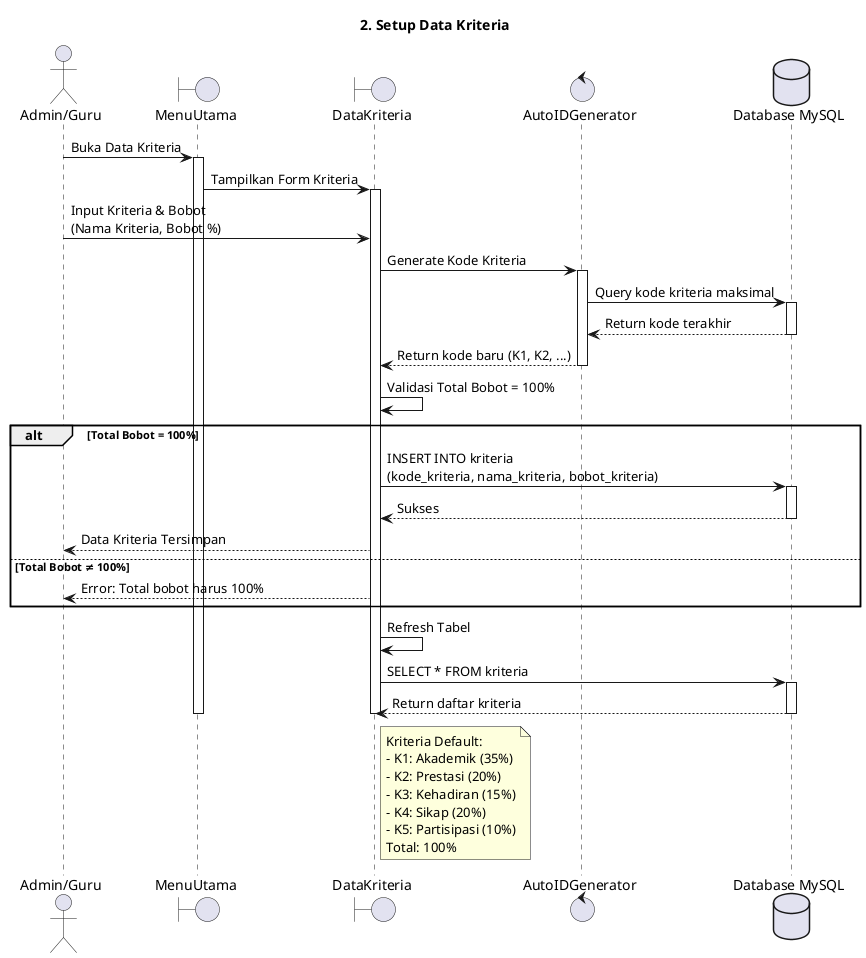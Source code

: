 @startuml Sequence_2_Data_Kriteria

title 2. Setup Data Kriteria

actor "Admin/Guru" as User
boundary "MenuUtama" as Menu
boundary "DataKriteria" as KriteriaUI
control "AutoIDGenerator" as IDGen
database "Database MySQL" as DB

User -> Menu: Buka Data Kriteria
activate Menu

Menu -> KriteriaUI: Tampilkan Form Kriteria
activate KriteriaUI

User -> KriteriaUI: Input Kriteria & Bobot\n(Nama Kriteria, Bobot %)

KriteriaUI -> IDGen: Generate Kode Kriteria
activate IDGen
IDGen -> DB: Query kode kriteria maksimal
activate DB
DB --> IDGen: Return kode terakhir
deactivate DB
IDGen --> KriteriaUI: Return kode baru (K1, K2, ...)
deactivate IDGen

KriteriaUI -> KriteriaUI: Validasi Total Bobot = 100%

alt Total Bobot = 100%
    KriteriaUI -> DB: INSERT INTO kriteria\n(kode_kriteria, nama_kriteria, bobot_kriteria)
    activate DB
    DB --> KriteriaUI: Sukses
    deactivate DB
    
    KriteriaUI --> User: Data Kriteria Tersimpan
else Total Bobot ≠ 100%
    KriteriaUI --> User: Error: Total bobot harus 100%
end

KriteriaUI -> KriteriaUI: Refresh Tabel
KriteriaUI -> DB: SELECT * FROM kriteria
activate DB
DB --> KriteriaUI: Return daftar kriteria
deactivate DB

deactivate KriteriaUI
deactivate Menu

note right of KriteriaUI
Kriteria Default:
- K1: Akademik (35%)
- K2: Prestasi (20%)
- K3: Kehadiran (15%)
- K4: Sikap (20%)
- K5: Partisipasi (10%)
Total: 100%
end note

@enduml
